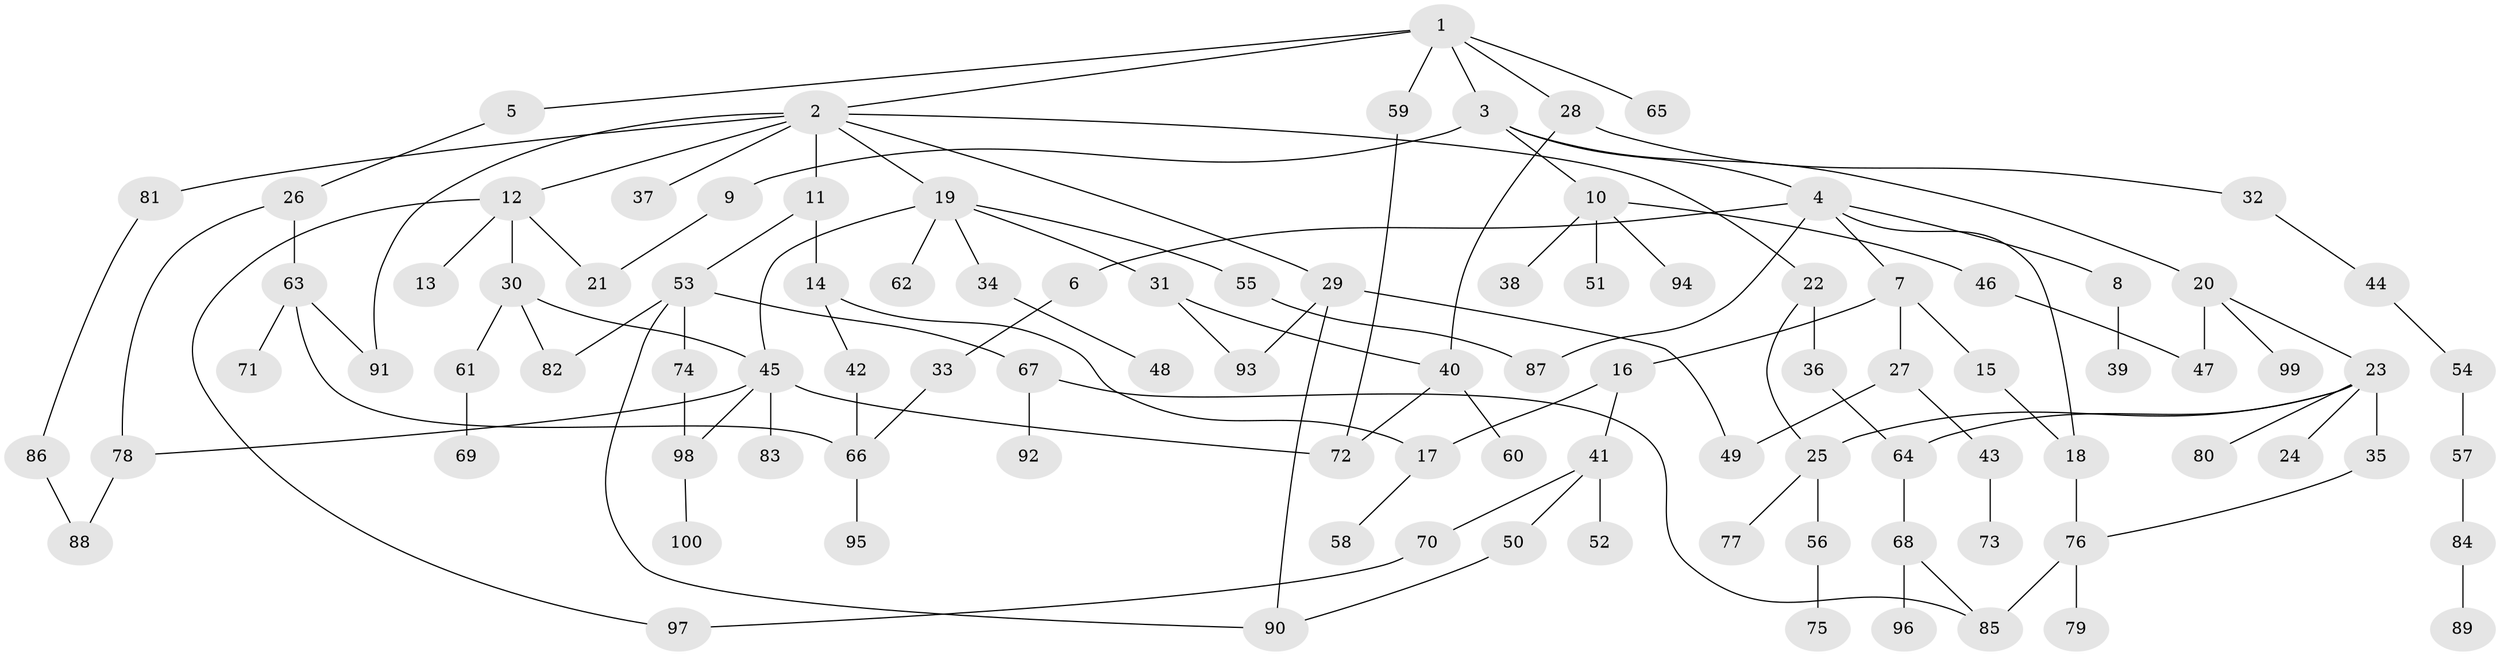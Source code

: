 // Generated by graph-tools (version 1.1) at 2025/54/02/21/25 11:54:43]
// undirected, 100 vertices, 125 edges
graph export_dot {
graph [start="1"]
  node [color=gray90,style=filled];
  1;
  2;
  3;
  4;
  5;
  6;
  7;
  8;
  9;
  10;
  11;
  12;
  13;
  14;
  15;
  16;
  17;
  18;
  19;
  20;
  21;
  22;
  23;
  24;
  25;
  26;
  27;
  28;
  29;
  30;
  31;
  32;
  33;
  34;
  35;
  36;
  37;
  38;
  39;
  40;
  41;
  42;
  43;
  44;
  45;
  46;
  47;
  48;
  49;
  50;
  51;
  52;
  53;
  54;
  55;
  56;
  57;
  58;
  59;
  60;
  61;
  62;
  63;
  64;
  65;
  66;
  67;
  68;
  69;
  70;
  71;
  72;
  73;
  74;
  75;
  76;
  77;
  78;
  79;
  80;
  81;
  82;
  83;
  84;
  85;
  86;
  87;
  88;
  89;
  90;
  91;
  92;
  93;
  94;
  95;
  96;
  97;
  98;
  99;
  100;
  1 -- 2;
  1 -- 3;
  1 -- 5;
  1 -- 28;
  1 -- 59;
  1 -- 65;
  2 -- 11;
  2 -- 12;
  2 -- 19;
  2 -- 22;
  2 -- 29;
  2 -- 37;
  2 -- 81;
  2 -- 91;
  3 -- 4;
  3 -- 9;
  3 -- 10;
  3 -- 20;
  4 -- 6;
  4 -- 7;
  4 -- 8;
  4 -- 18;
  4 -- 87;
  5 -- 26;
  6 -- 33;
  7 -- 15;
  7 -- 16;
  7 -- 27;
  8 -- 39;
  9 -- 21;
  10 -- 38;
  10 -- 46;
  10 -- 51;
  10 -- 94;
  11 -- 14;
  11 -- 53;
  12 -- 13;
  12 -- 21;
  12 -- 30;
  12 -- 97;
  14 -- 42;
  14 -- 17;
  15 -- 18;
  16 -- 17;
  16 -- 41;
  17 -- 58;
  18 -- 76;
  19 -- 31;
  19 -- 34;
  19 -- 55;
  19 -- 62;
  19 -- 45;
  20 -- 23;
  20 -- 99;
  20 -- 47;
  22 -- 25;
  22 -- 36;
  23 -- 24;
  23 -- 35;
  23 -- 80;
  23 -- 25;
  23 -- 64;
  25 -- 56;
  25 -- 77;
  26 -- 63;
  26 -- 78;
  27 -- 43;
  27 -- 49;
  28 -- 32;
  28 -- 40;
  29 -- 49;
  29 -- 93;
  29 -- 90;
  30 -- 45;
  30 -- 61;
  30 -- 82;
  31 -- 40;
  31 -- 93;
  32 -- 44;
  33 -- 66;
  34 -- 48;
  35 -- 76;
  36 -- 64;
  40 -- 60;
  40 -- 72;
  41 -- 50;
  41 -- 52;
  41 -- 70;
  42 -- 66;
  43 -- 73;
  44 -- 54;
  45 -- 72;
  45 -- 83;
  45 -- 98;
  45 -- 78;
  46 -- 47;
  50 -- 90;
  53 -- 67;
  53 -- 74;
  53 -- 82;
  53 -- 90;
  54 -- 57;
  55 -- 87;
  56 -- 75;
  57 -- 84;
  59 -- 72;
  61 -- 69;
  63 -- 71;
  63 -- 91;
  63 -- 66;
  64 -- 68;
  66 -- 95;
  67 -- 92;
  67 -- 85;
  68 -- 85;
  68 -- 96;
  70 -- 97;
  74 -- 98;
  76 -- 79;
  76 -- 85;
  78 -- 88;
  81 -- 86;
  84 -- 89;
  86 -- 88;
  98 -- 100;
}
